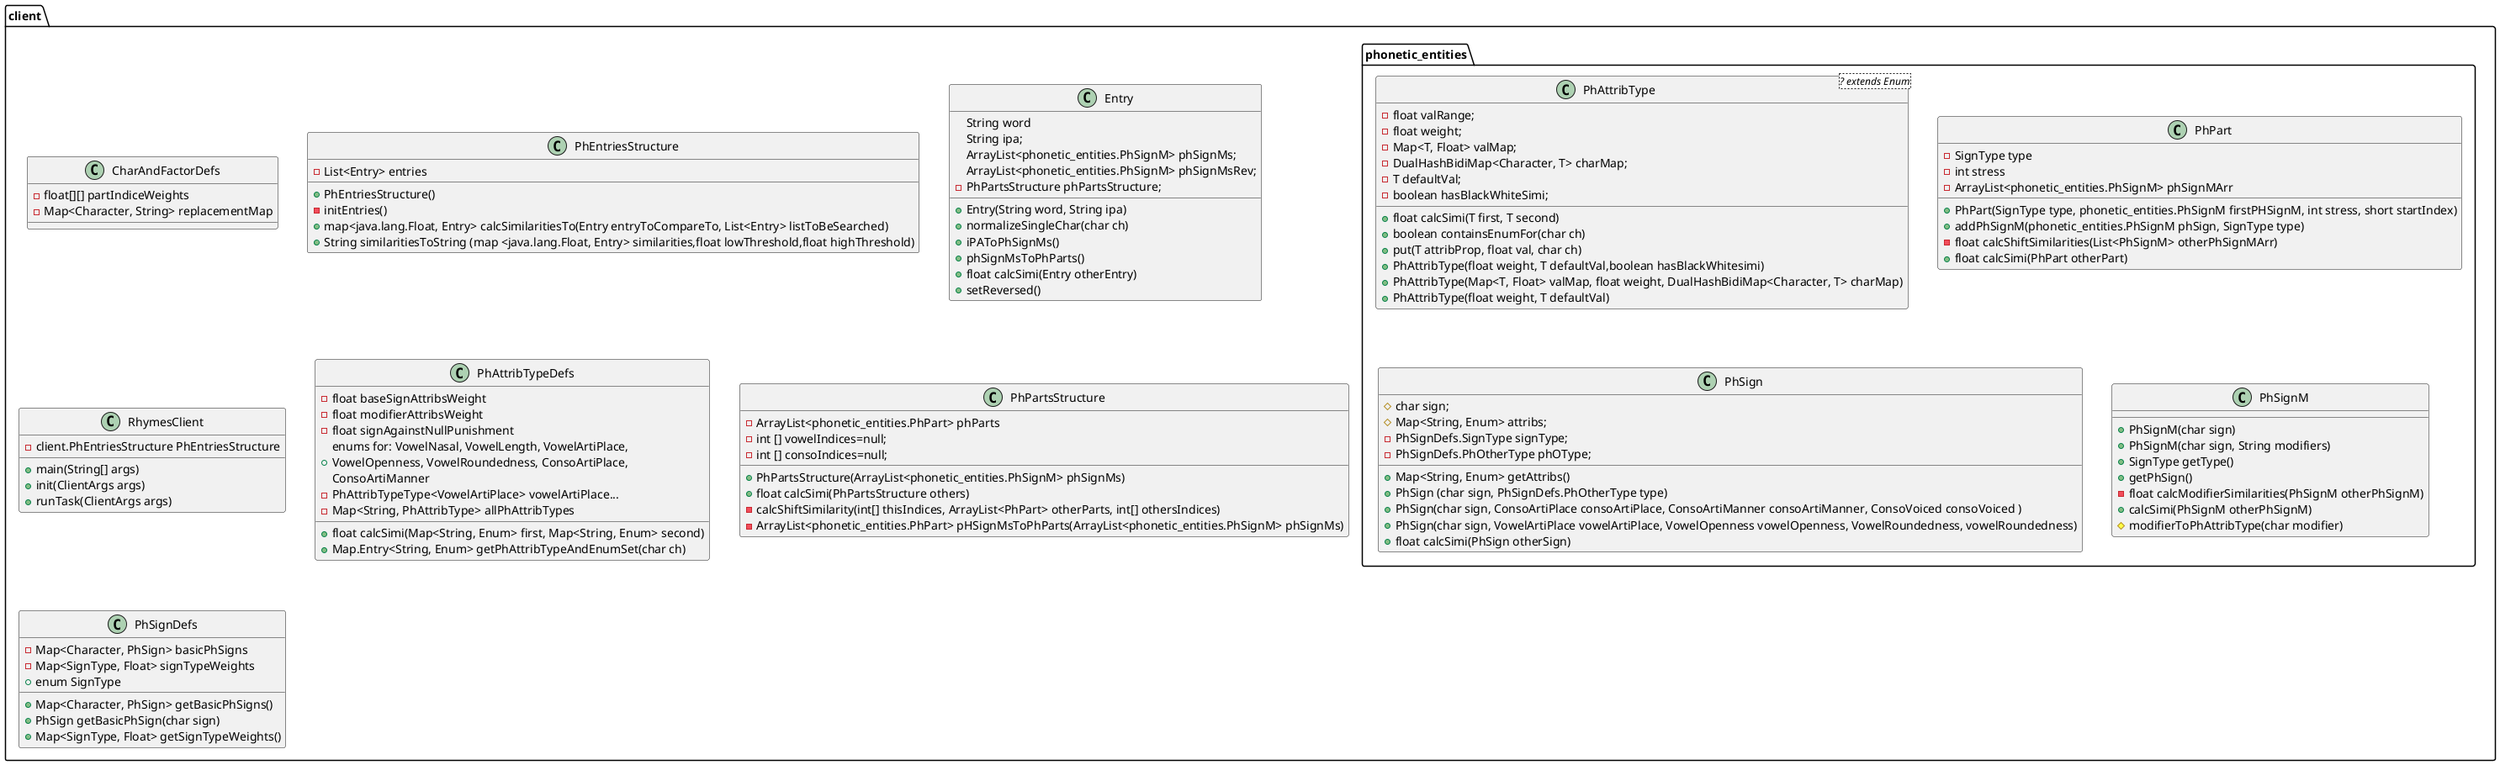 @startuml
'title <b>RhimeClient simplified Class Overview</b>'
package "client"{
    class client.CharAndFactorDefs{
        -float[][] partIndiceWeights
        -Map<Character, String> replacementMap
    }
    class client.PhEntriesStructure{
        -List<Entry> entries
        +PhEntriesStructure()
        -initEntries()
        +map<java.lang.Float, Entry> calcSimilaritiesTo(Entry entryToCompareTo, List<Entry> listToBeSearched)
        +String similaritiesToString (map <java.lang.Float, Entry> similarities,float lowThreshold,float highThreshold)
    }
    class client.Entry{
        String word
        String ipa;
        ArrayList<phonetic_entities.PhSignM> phSignMs;
        ArrayList<phonetic_entities.PhSignM> phSignMsRev;
        -PhPartsStructure phPartsStructure;
        +Entry(String word, String ipa)
        +normalizeSingleChar(char ch)
        +iPAToPhSignMs()
        +phSignMsToPhParts()
        +float calcSimi(Entry otherEntry)
        +setReversed()

    }
    class client.RhymesClient{
        -client.PhEntriesStructure PhEntriesStructure
        +main(String[] args)
        +init(ClientArgs args)
        +runTask(ClientArgs args)
    }

    class phonetic_entities.PhAttribType<? extends Enum>{
         -float valRange;
         -float weight;
         -Map<T, Float> valMap;
         -DualHashBidiMap<Character, T> charMap;
         -T defaultVal;
         -boolean hasBlackWhiteSimi;
         +float calcSimi(T first, T second)
         +boolean containsEnumFor(char ch)
         +put(T attribProp, float val, char ch)
         +PhAttribType(float weight, T defaultVal,boolean hasBlackWhitesimi)
         +PhAttribType(Map<T, Float> valMap, float weight, DualHashBidiMap<Character, T> charMap)
         +PhAttribType(float weight, T defaultVal)
    }

    class client.PhAttribTypeDefs{
        -float baseSignAttribsWeight
        -float modifierAttribsWeight
        -float signAgainstNullPunishment
        +enums for: VowelNasal, VowelLength, VowelArtiPlace,\nVowelOpenness, VowelRoundedness, ConsoArtiPlace, \nConsoArtiManner
        -PhAttribTypeType<VowelArtiPlace> vowelArtiPlace...
        -Map<String, PhAttribType> allPhAttribTypes
        +float calcSimi(Map<String, Enum> first, Map<String, Enum> second)
        +Map.Entry<String, Enum> getPhAttribTypeAndEnumSet(char ch)

    }

    class phonetic_entities.PhPart{
        -SignType type
        -int stress
        -ArrayList<phonetic_entities.PhSignM> phSignMArr
        +PhPart(SignType type, phonetic_entities.PhSignM firstPHSignM, int stress, short startIndex)
        +addPhSignM(phonetic_entities.PhSignM phSign, SignType type)
        -float calcShiftSimilarities(List<PhSignM> otherPhSignMArr)
        +float calcSimi(PhPart otherPart)
    }
    class client.PhPartsStructure{
        -ArrayList<phonetic_entities.PhPart> phParts
        -int [] vowelIndices=null;
        -int [] consoIndices=null;
        +PhPartsStructure(ArrayList<phonetic_entities.PhSignM> phSignMs)
        +float calcSimi(PhPartsStructure others)
        -calcShiftSimilarity(int[] thisIndices, ArrayList<PhPart> otherParts, int[] othersIndices)
        -ArrayList<phonetic_entities.PhPart> pHSignMsToPhParts(ArrayList<phonetic_entities.PhSignM> phSignMs)
    }
    class phonetic_entities.PhSign{
        #char sign;
        #Map<String, Enum> attribs;
        -PhSignDefs.SignType signType;
        -PhSignDefs.PhOtherType phOType;
        +Map<String, Enum> getAttribs()
        +PhSign (char sign, PhSignDefs.PhOtherType type)
        +PhSign(char sign, ConsoArtiPlace consoArtiPlace, ConsoArtiManner consoArtiManner, ConsoVoiced consoVoiced )
        +PhSign(char sign, VowelArtiPlace vowelArtiPlace, VowelOpenness vowelOpenness, VowelRoundedness, vowelRoundedness)
        +float calcSimi(PhSign otherSign)
     }
    class client.PhSignDefs{
        -Map<Character, PhSign> basicPhSigns
        -Map<SignType, Float> signTypeWeights
        +Map<Character, PhSign> getBasicPhSigns()
        +PhSign getBasicPhSign(char sign)
        +Map<SignType, Float> getSignTypeWeights()
        +enum SignType

    }
    class phonetic_entities.PhSignM{
        +PhSignM(char sign)
        +PhSignM(char sign, String modifiers)
        +SignType getType()
        +getPhSign()
        -float calcModifierSimilarities(PhSignM otherPhSignM)
        +calcSimi(PhSignM otherPhSignM)
        #modifierToPhAttribType(char modifier)
    }

}
/'
client.Entry ..> client.CharAndFactorDefs
client.PhPartsStructure ..> client.CharAndFactorDefs
phonetic_entities.PhSignM ..> client.PhAttribTypeDefs
client.Utils ..> client.CharAndFactorDefs
'/
@enduml
